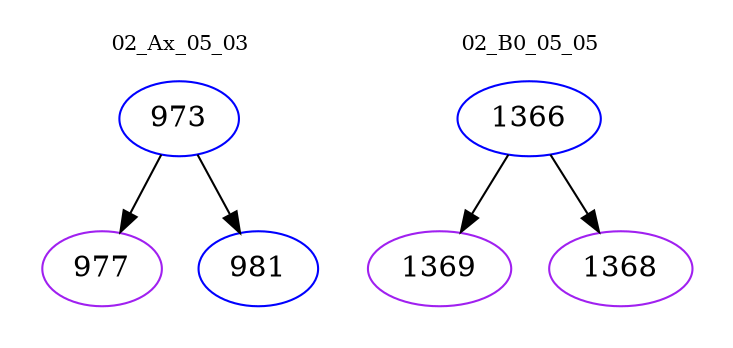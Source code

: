 digraph{
subgraph cluster_0 {
color = white
label = "02_Ax_05_03";
fontsize=10;
T0_973 [label="973", color="blue"]
T0_973 -> T0_977 [color="black"]
T0_977 [label="977", color="purple"]
T0_973 -> T0_981 [color="black"]
T0_981 [label="981", color="blue"]
}
subgraph cluster_1 {
color = white
label = "02_B0_05_05";
fontsize=10;
T1_1366 [label="1366", color="blue"]
T1_1366 -> T1_1369 [color="black"]
T1_1369 [label="1369", color="purple"]
T1_1366 -> T1_1368 [color="black"]
T1_1368 [label="1368", color="purple"]
}
}
